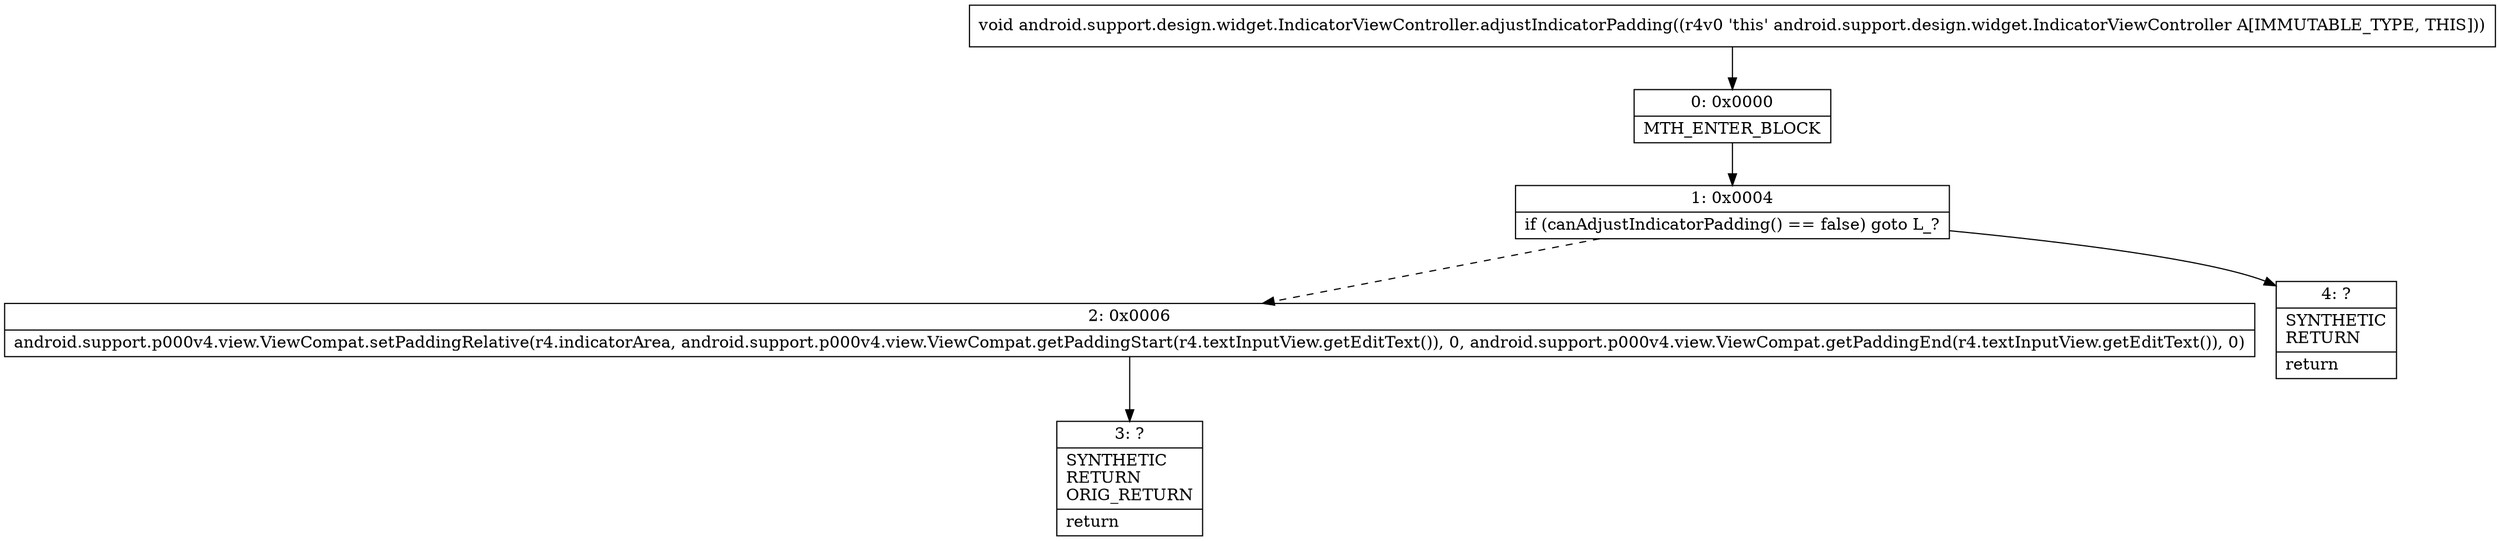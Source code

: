digraph "CFG forandroid.support.design.widget.IndicatorViewController.adjustIndicatorPadding()V" {
Node_0 [shape=record,label="{0\:\ 0x0000|MTH_ENTER_BLOCK\l}"];
Node_1 [shape=record,label="{1\:\ 0x0004|if (canAdjustIndicatorPadding() == false) goto L_?\l}"];
Node_2 [shape=record,label="{2\:\ 0x0006|android.support.p000v4.view.ViewCompat.setPaddingRelative(r4.indicatorArea, android.support.p000v4.view.ViewCompat.getPaddingStart(r4.textInputView.getEditText()), 0, android.support.p000v4.view.ViewCompat.getPaddingEnd(r4.textInputView.getEditText()), 0)\l}"];
Node_3 [shape=record,label="{3\:\ ?|SYNTHETIC\lRETURN\lORIG_RETURN\l|return\l}"];
Node_4 [shape=record,label="{4\:\ ?|SYNTHETIC\lRETURN\l|return\l}"];
MethodNode[shape=record,label="{void android.support.design.widget.IndicatorViewController.adjustIndicatorPadding((r4v0 'this' android.support.design.widget.IndicatorViewController A[IMMUTABLE_TYPE, THIS])) }"];
MethodNode -> Node_0;
Node_0 -> Node_1;
Node_1 -> Node_2[style=dashed];
Node_1 -> Node_4;
Node_2 -> Node_3;
}


